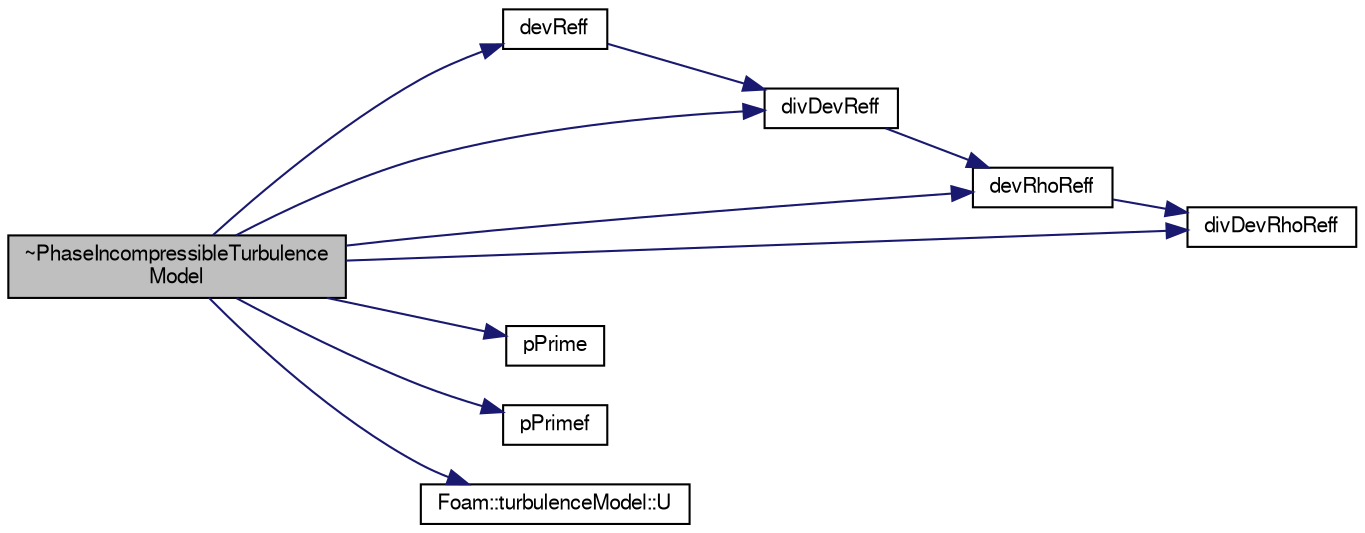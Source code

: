 digraph "~PhaseIncompressibleTurbulenceModel"
{
  bgcolor="transparent";
  edge [fontname="FreeSans",fontsize="10",labelfontname="FreeSans",labelfontsize="10"];
  node [fontname="FreeSans",fontsize="10",shape=record];
  rankdir="LR";
  Node3 [label="~PhaseIncompressibleTurbulence\lModel",height=0.2,width=0.4,color="black", fillcolor="grey75", style="filled", fontcolor="black"];
  Node3 -> Node4 [color="midnightblue",fontsize="10",style="solid",fontname="FreeSans"];
  Node4 [label="devReff",height=0.2,width=0.4,color="black",URL="$a31194.html#a58753f66b76bb2146dc1728cb9a6ca0a",tooltip="Return the effective stress tensor. "];
  Node4 -> Node5 [color="midnightblue",fontsize="10",style="solid",fontname="FreeSans"];
  Node5 [label="divDevReff",height=0.2,width=0.4,color="black",URL="$a31194.html#a15ae2301a643c401ca18d601ee81535f",tooltip="Return the source term for the momentum equation. "];
  Node5 -> Node6 [color="midnightblue",fontsize="10",style="solid",fontname="FreeSans"];
  Node6 [label="devRhoReff",height=0.2,width=0.4,color="black",URL="$a31194.html#aedf05483d3f92845e23b6dae794b8712",tooltip="Return the effective stress tensor. "];
  Node6 -> Node7 [color="midnightblue",fontsize="10",style="solid",fontname="FreeSans"];
  Node7 [label="divDevRhoReff",height=0.2,width=0.4,color="black",URL="$a31194.html#a7a84f03623a3b4ff20fa30a6fe6862a6",tooltip="Return the source term for the momentum equation. "];
  Node3 -> Node6 [color="midnightblue",fontsize="10",style="solid",fontname="FreeSans"];
  Node3 -> Node5 [color="midnightblue",fontsize="10",style="solid",fontname="FreeSans"];
  Node3 -> Node7 [color="midnightblue",fontsize="10",style="solid",fontname="FreeSans"];
  Node3 -> Node8 [color="midnightblue",fontsize="10",style="solid",fontname="FreeSans"];
  Node8 [label="pPrime",height=0.2,width=0.4,color="black",URL="$a31194.html#a9cd40ffe97357bc89159a00b855edd4f",tooltip="Return the phase-pressure&#39;. "];
  Node3 -> Node9 [color="midnightblue",fontsize="10",style="solid",fontname="FreeSans"];
  Node9 [label="pPrimef",height=0.2,width=0.4,color="black",URL="$a31194.html#aa9ebba69b37493bf4c0011b5c0c6476c",tooltip="Return the face-phase-pressure&#39;. "];
  Node3 -> Node10 [color="midnightblue",fontsize="10",style="solid",fontname="FreeSans"];
  Node10 [label="Foam::turbulenceModel::U",height=0.2,width=0.4,color="black",URL="$a31314.html#a536d168d7b335fe81f506f232b5b4872",tooltip="Access function to velocity field. "];
}
